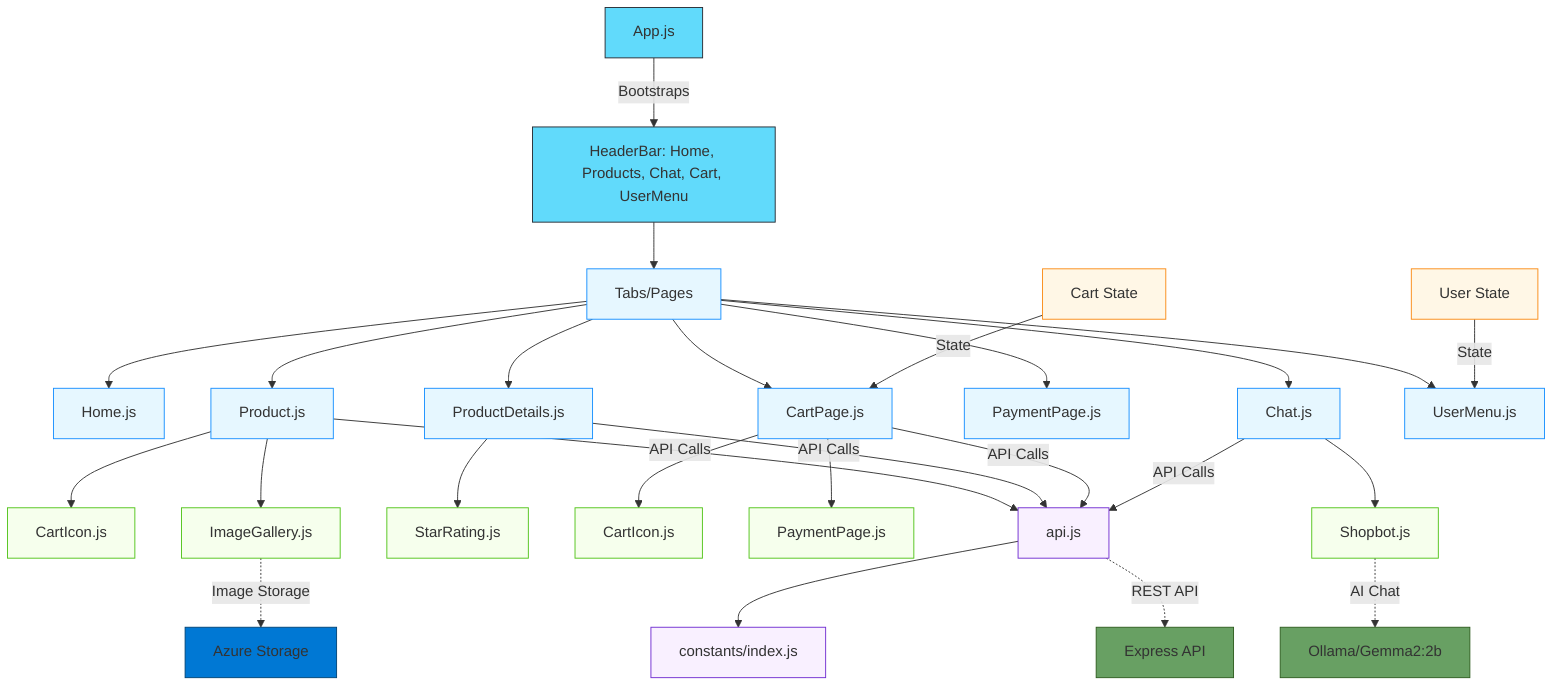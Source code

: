 flowchart TD
    %% Styling to match backend diagram
    classDef entry fill:#61dafb,stroke:#282c34,stroke-width:1px
    classDef page fill:#e6f7ff,stroke:#1890ff,stroke-width:1px
    classDef ui fill:#f6ffed,stroke:#52c41a,stroke-width:1px
    classDef context fill:#fff7e6,stroke:#fa8c16,stroke-width:1px
    classDef service fill:#f9f0ff,stroke:#722ed1,stroke-width:1px
    classDef backend fill:#68a063,stroke:#2e5e1f,stroke-width:1px
    classDef storage fill:#0078d4,stroke:#004578,stroke-width:1px

    %% Entry Point & Main Structure
    A[App.js]:::entry -->|"Bootstraps"| B[HeaderBar: Home, Products, Chat, Cart, UserMenu]:::entry

    %% Main Page Components
    B --> C[Tabs/Pages]:::page

    %% Pages breakdown
    C --> C1[Home.js]:::page
    C --> C2[Product.js]:::page
    C --> C3[ProductDetails.js]:::page
    C --> C4[CartPage.js]:::page
    C --> C5[PaymentPage.js]:::page
    C --> C6[Chat.js]:::page
    C --> C7[UserMenu.js]:::page

    %% UI Components
    C2 --> D1[CartIcon.js]:::ui
    C2 --> D2[ImageGallery.js]:::ui
    C3 --> D3[StarRating.js]:::ui
    C4 --> D4[CartIcon.js]:::ui
    C4 --> D5[PaymentPage.js]:::ui
    C6 --> D6[Shopbot.js]:::ui

    %% Context/State Management
    E[Cart State]:::context -->|"State"| C4
    E2[User State]:::context -->|"State"| C7

    %% Services/Utils
    F[api.js]:::service
    F2[constants/index.js]:::service
    C2 -->|"API Calls"| F
    C3 -->|"API Calls"| F
    C4 -->|"API Calls"| F
    C6 -->|"API Calls"| F
    F --> F2

    %% Backend connections
    F -.->|"REST API"| G1[Express API]:::backend
    D2 -.->|"Image Storage"| G2[Azure Storage]:::storage
    D6 -.->|"AI Chat"| G3[Ollama/Gemma2:2b]:::backend
